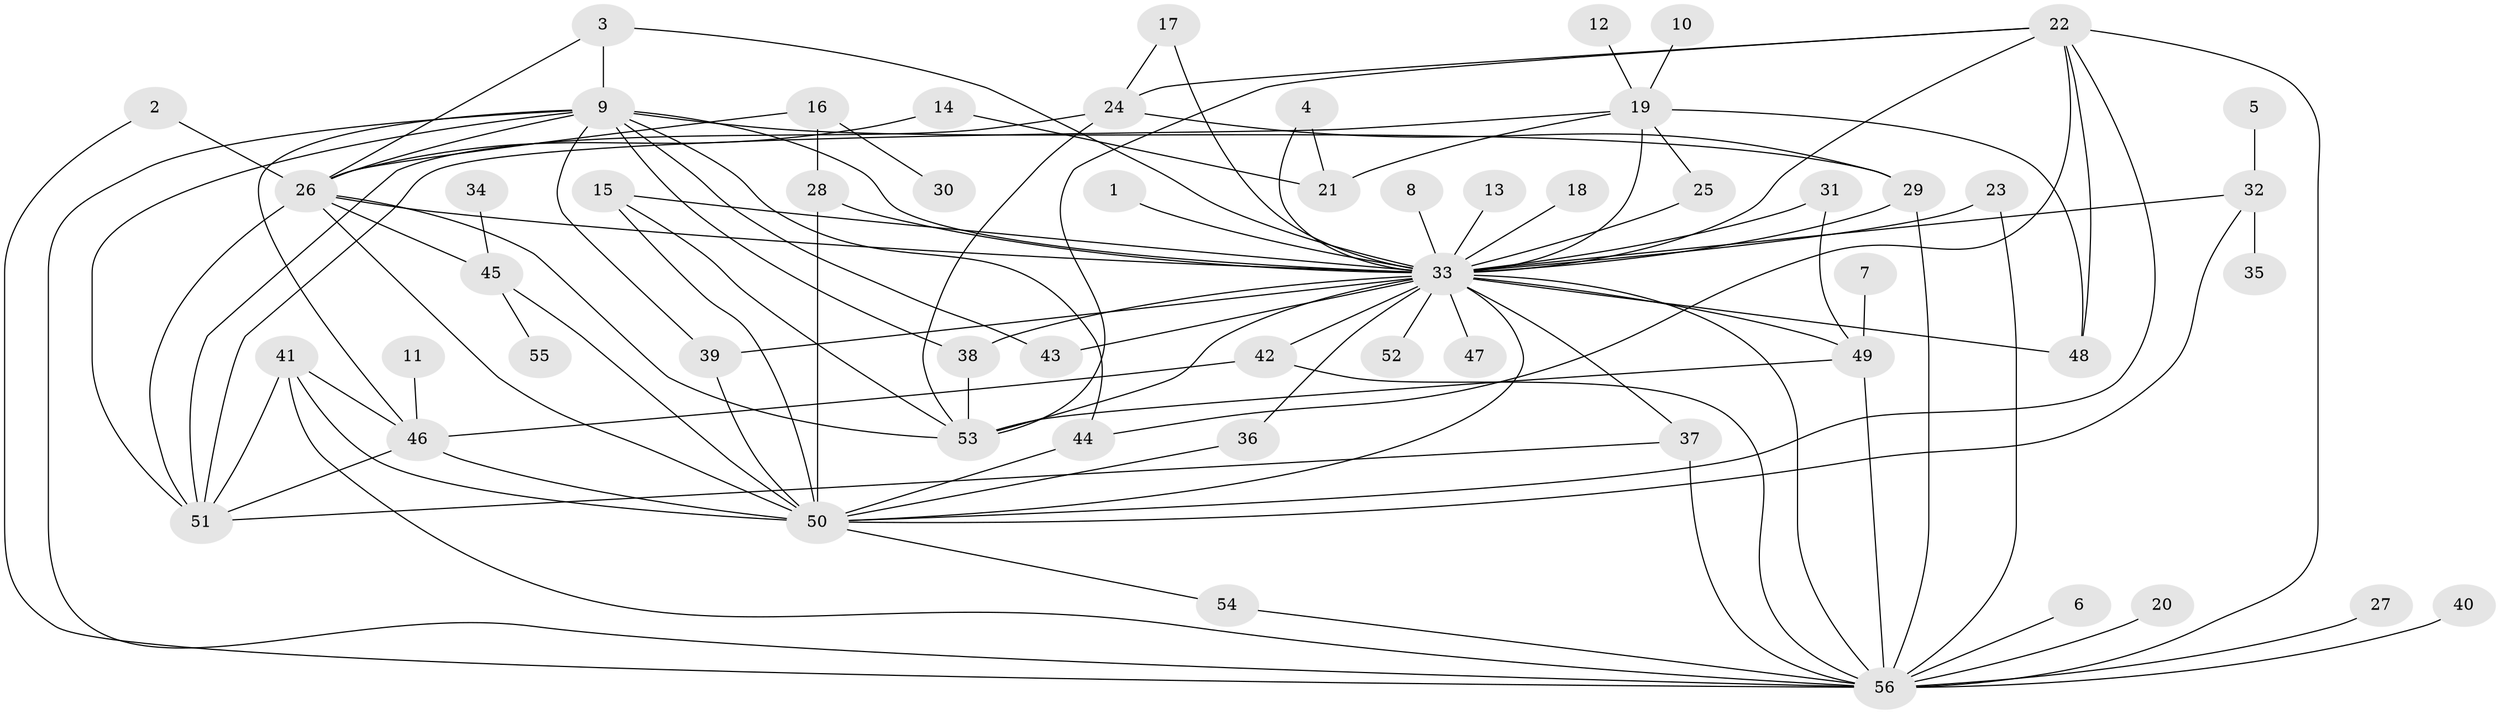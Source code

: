// original degree distribution, {43: 0.007142857142857143, 12: 0.007142857142857143, 5: 0.04285714285714286, 14: 0.014285714285714285, 17: 0.007142857142857143, 3: 0.15, 4: 0.07857142857142857, 1: 0.4714285714285714, 2: 0.17142857142857143, 21: 0.007142857142857143, 7: 0.02142857142857143, 6: 0.014285714285714285, 9: 0.007142857142857143}
// Generated by graph-tools (version 1.1) at 2025/36/03/04/25 23:36:41]
// undirected, 56 vertices, 106 edges
graph export_dot {
  node [color=gray90,style=filled];
  1;
  2;
  3;
  4;
  5;
  6;
  7;
  8;
  9;
  10;
  11;
  12;
  13;
  14;
  15;
  16;
  17;
  18;
  19;
  20;
  21;
  22;
  23;
  24;
  25;
  26;
  27;
  28;
  29;
  30;
  31;
  32;
  33;
  34;
  35;
  36;
  37;
  38;
  39;
  40;
  41;
  42;
  43;
  44;
  45;
  46;
  47;
  48;
  49;
  50;
  51;
  52;
  53;
  54;
  55;
  56;
  1 -- 33 [weight=1.0];
  2 -- 26 [weight=1.0];
  2 -- 56 [weight=1.0];
  3 -- 9 [weight=1.0];
  3 -- 26 [weight=1.0];
  3 -- 33 [weight=1.0];
  4 -- 21 [weight=1.0];
  4 -- 33 [weight=1.0];
  5 -- 32 [weight=1.0];
  6 -- 56 [weight=1.0];
  7 -- 49 [weight=1.0];
  8 -- 33 [weight=1.0];
  9 -- 26 [weight=1.0];
  9 -- 29 [weight=1.0];
  9 -- 33 [weight=1.0];
  9 -- 38 [weight=1.0];
  9 -- 39 [weight=1.0];
  9 -- 43 [weight=1.0];
  9 -- 44 [weight=1.0];
  9 -- 46 [weight=1.0];
  9 -- 51 [weight=1.0];
  9 -- 56 [weight=1.0];
  10 -- 19 [weight=1.0];
  11 -- 46 [weight=1.0];
  12 -- 19 [weight=1.0];
  13 -- 33 [weight=1.0];
  14 -- 21 [weight=1.0];
  14 -- 26 [weight=1.0];
  15 -- 33 [weight=1.0];
  15 -- 50 [weight=1.0];
  15 -- 53 [weight=1.0];
  16 -- 26 [weight=1.0];
  16 -- 28 [weight=1.0];
  16 -- 30 [weight=1.0];
  17 -- 24 [weight=1.0];
  17 -- 33 [weight=1.0];
  18 -- 33 [weight=1.0];
  19 -- 21 [weight=1.0];
  19 -- 25 [weight=1.0];
  19 -- 33 [weight=1.0];
  19 -- 48 [weight=1.0];
  19 -- 51 [weight=1.0];
  20 -- 56 [weight=1.0];
  22 -- 24 [weight=1.0];
  22 -- 33 [weight=2.0];
  22 -- 44 [weight=1.0];
  22 -- 48 [weight=1.0];
  22 -- 50 [weight=1.0];
  22 -- 53 [weight=1.0];
  22 -- 56 [weight=2.0];
  23 -- 33 [weight=1.0];
  23 -- 56 [weight=1.0];
  24 -- 29 [weight=1.0];
  24 -- 51 [weight=1.0];
  24 -- 53 [weight=1.0];
  25 -- 33 [weight=1.0];
  26 -- 33 [weight=1.0];
  26 -- 45 [weight=1.0];
  26 -- 50 [weight=2.0];
  26 -- 51 [weight=2.0];
  26 -- 53 [weight=1.0];
  27 -- 56 [weight=1.0];
  28 -- 33 [weight=1.0];
  28 -- 50 [weight=1.0];
  29 -- 33 [weight=1.0];
  29 -- 56 [weight=1.0];
  31 -- 33 [weight=1.0];
  31 -- 49 [weight=1.0];
  32 -- 33 [weight=1.0];
  32 -- 35 [weight=1.0];
  32 -- 50 [weight=1.0];
  33 -- 36 [weight=1.0];
  33 -- 37 [weight=1.0];
  33 -- 38 [weight=1.0];
  33 -- 39 [weight=1.0];
  33 -- 42 [weight=1.0];
  33 -- 43 [weight=1.0];
  33 -- 47 [weight=1.0];
  33 -- 48 [weight=1.0];
  33 -- 49 [weight=1.0];
  33 -- 50 [weight=1.0];
  33 -- 52 [weight=1.0];
  33 -- 53 [weight=1.0];
  33 -- 56 [weight=1.0];
  34 -- 45 [weight=1.0];
  36 -- 50 [weight=1.0];
  37 -- 51 [weight=1.0];
  37 -- 56 [weight=1.0];
  38 -- 53 [weight=2.0];
  39 -- 50 [weight=1.0];
  40 -- 56 [weight=1.0];
  41 -- 46 [weight=1.0];
  41 -- 50 [weight=1.0];
  41 -- 51 [weight=1.0];
  41 -- 56 [weight=1.0];
  42 -- 46 [weight=1.0];
  42 -- 56 [weight=1.0];
  44 -- 50 [weight=2.0];
  45 -- 50 [weight=1.0];
  45 -- 55 [weight=1.0];
  46 -- 50 [weight=1.0];
  46 -- 51 [weight=1.0];
  49 -- 53 [weight=1.0];
  49 -- 56 [weight=2.0];
  50 -- 54 [weight=1.0];
  54 -- 56 [weight=1.0];
}
